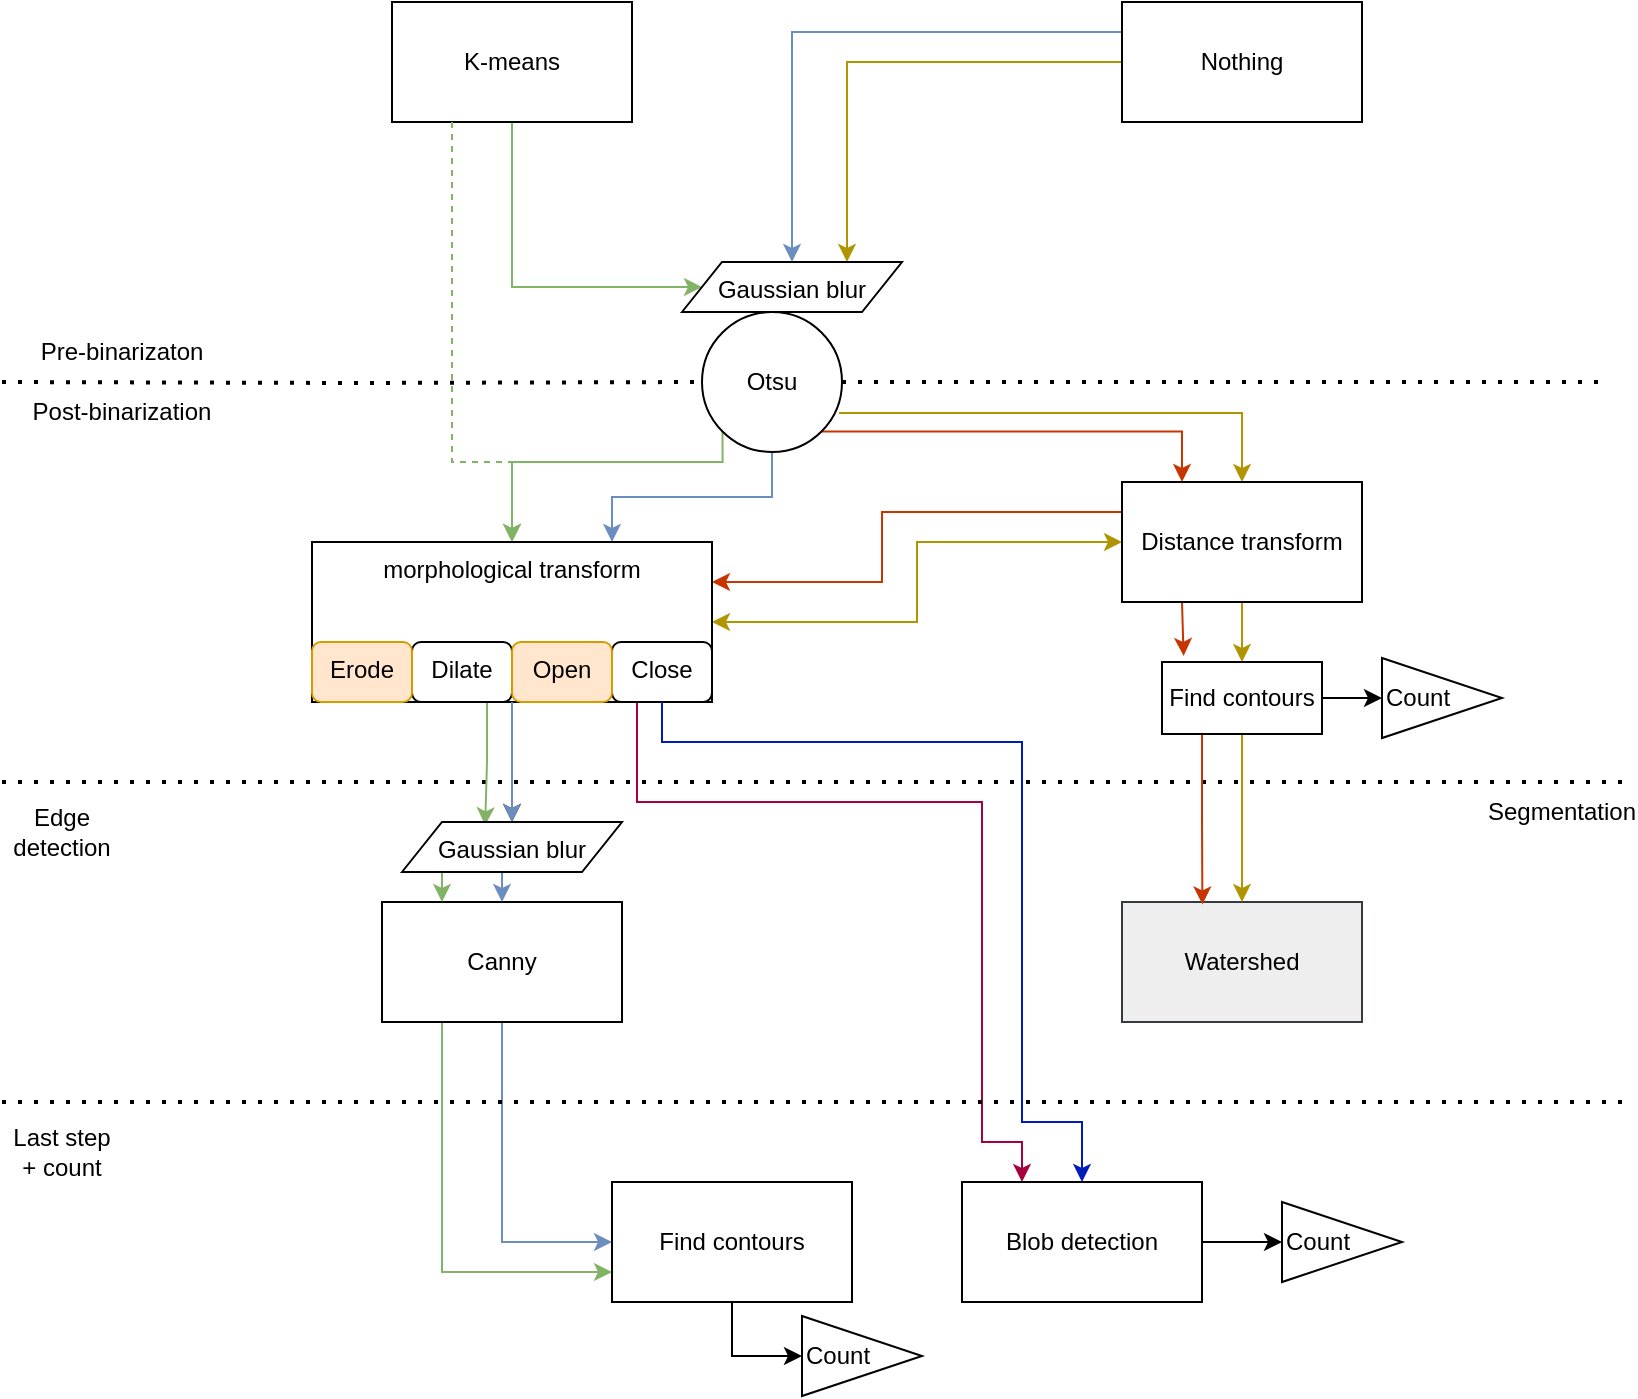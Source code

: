 <mxfile version="15.8.7" type="device" pages="2"><diagram id="8X170qukrGJRK4k908GX" name="processing tree"><mxGraphModel dx="1038" dy="649" grid="1" gridSize="10" guides="1" tooltips="1" connect="1" arrows="1" fold="1" page="1" pageScale="1" pageWidth="1169" pageHeight="827" math="0" shadow="0"><root><mxCell id="0"/><mxCell id="1" parent="0"/><mxCell id="MQOUrno5wqUDx6bO3a00-1" style="edgeStyle=orthogonalEdgeStyle;rounded=0;orthogonalLoop=1;jettySize=auto;html=1;exitX=0.5;exitY=1;exitDx=0;exitDy=0;entryX=0;entryY=0.5;entryDx=0;entryDy=0;fillColor=#d5e8d4;strokeColor=#82b366;" parent="1" source="4r4fMnOn3wbrcXdrVWcp-1" target="4r4fMnOn3wbrcXdrVWcp-25" edge="1"><mxGeometry relative="1" as="geometry"><Array as="points"><mxPoint x="335" y="273"/></Array></mxGeometry></mxCell><mxCell id="4r4fMnOn3wbrcXdrVWcp-1" value="K-means" style="rounded=0;whiteSpace=wrap;html=1;" parent="1" vertex="1"><mxGeometry x="275" y="130" width="120" height="60" as="geometry"/></mxCell><mxCell id="4r4fMnOn3wbrcXdrVWcp-2" value="" style="endArrow=none;dashed=1;html=1;dashPattern=1 3;strokeWidth=2;rounded=0;edgeStyle=orthogonalEdgeStyle;startArrow=none;exitX=1;exitY=0.5;exitDx=0;exitDy=0;" parent="1" source="4r4fMnOn3wbrcXdrVWcp-7" edge="1"><mxGeometry width="50" height="50" relative="1" as="geometry"><mxPoint x="80" y="320" as="sourcePoint"/><mxPoint x="880" y="320" as="targetPoint"/></mxGeometry></mxCell><mxCell id="4r4fMnOn3wbrcXdrVWcp-3" value="Pre-binarizaton" style="text;html=1;strokeColor=none;fillColor=none;align=center;verticalAlign=middle;whiteSpace=wrap;rounded=0;" parent="1" vertex="1"><mxGeometry x="80" y="290" width="120" height="30" as="geometry"/></mxCell><mxCell id="4r4fMnOn3wbrcXdrVWcp-4" value="Post-binarization" style="text;html=1;strokeColor=none;fillColor=none;align=center;verticalAlign=middle;whiteSpace=wrap;rounded=0;" parent="1" vertex="1"><mxGeometry x="80" y="320" width="120" height="30" as="geometry"/></mxCell><mxCell id="4r4fMnOn3wbrcXdrVWcp-32" style="edgeStyle=orthogonalEdgeStyle;rounded=0;orthogonalLoop=1;jettySize=auto;html=1;exitX=0;exitY=0.5;exitDx=0;exitDy=0;entryX=0.75;entryY=0;entryDx=0;entryDy=0;fillColor=#e3c800;strokeColor=#B09500;" parent="1" source="4r4fMnOn3wbrcXdrVWcp-8" target="4r4fMnOn3wbrcXdrVWcp-25" edge="1"><mxGeometry relative="1" as="geometry"/></mxCell><mxCell id="4r4fMnOn3wbrcXdrVWcp-35" style="edgeStyle=orthogonalEdgeStyle;rounded=0;orthogonalLoop=1;jettySize=auto;html=1;exitX=0;exitY=0.25;exitDx=0;exitDy=0;entryX=0.5;entryY=0;entryDx=0;entryDy=0;fillColor=#dae8fc;strokeColor=#6c8ebf;" parent="1" source="4r4fMnOn3wbrcXdrVWcp-8" target="4r4fMnOn3wbrcXdrVWcp-25" edge="1"><mxGeometry relative="1" as="geometry"/></mxCell><mxCell id="4r4fMnOn3wbrcXdrVWcp-8" value="Nothing" style="rounded=0;whiteSpace=wrap;html=1;" parent="1" vertex="1"><mxGeometry x="640" y="130" width="120" height="60" as="geometry"/></mxCell><mxCell id="4r4fMnOn3wbrcXdrVWcp-33" style="edgeStyle=orthogonalEdgeStyle;rounded=0;orthogonalLoop=1;jettySize=auto;html=1;exitX=0.979;exitY=0.722;exitDx=0;exitDy=0;entryX=0.5;entryY=0;entryDx=0;entryDy=0;fillColor=#e3c800;strokeColor=#B09500;exitPerimeter=0;" parent="1" source="4r4fMnOn3wbrcXdrVWcp-7" target="4r4fMnOn3wbrcXdrVWcp-13" edge="1"><mxGeometry relative="1" as="geometry"/></mxCell><mxCell id="4r4fMnOn3wbrcXdrVWcp-37" style="edgeStyle=orthogonalEdgeStyle;rounded=0;orthogonalLoop=1;jettySize=auto;html=1;exitX=0.5;exitY=1;exitDx=0;exitDy=0;entryX=0.75;entryY=0;entryDx=0;entryDy=0;fillColor=#dae8fc;strokeColor=#6c8ebf;" parent="1" source="4r4fMnOn3wbrcXdrVWcp-7" target="4r4fMnOn3wbrcXdrVWcp-14" edge="1"><mxGeometry relative="1" as="geometry"/></mxCell><mxCell id="MQOUrno5wqUDx6bO3a00-2" style="edgeStyle=orthogonalEdgeStyle;rounded=0;orthogonalLoop=1;jettySize=auto;html=1;exitX=0.25;exitY=1;exitDx=0;exitDy=0;entryX=0.5;entryY=0;entryDx=0;entryDy=0;fillColor=#d5e8d4;strokeColor=#82b366;dashed=1;" parent="1" source="4r4fMnOn3wbrcXdrVWcp-1" target="4r4fMnOn3wbrcXdrVWcp-14" edge="1"><mxGeometry relative="1" as="geometry"><Array as="points"><mxPoint x="305" y="360"/><mxPoint x="335" y="360"/></Array></mxGeometry></mxCell><mxCell id="MQOUrno5wqUDx6bO3a00-3" style="edgeStyle=orthogonalEdgeStyle;rounded=0;orthogonalLoop=1;jettySize=auto;html=1;exitX=0;exitY=1;exitDx=0;exitDy=0;entryX=0.5;entryY=0;entryDx=0;entryDy=0;fillColor=#d5e8d4;strokeColor=#82b366;" parent="1" source="4r4fMnOn3wbrcXdrVWcp-7" target="4r4fMnOn3wbrcXdrVWcp-14" edge="1"><mxGeometry relative="1" as="geometry"><Array as="points"><mxPoint x="440" y="360"/><mxPoint x="335" y="360"/></Array></mxGeometry></mxCell><mxCell id="MQOUrno5wqUDx6bO3a00-28" style="edgeStyle=orthogonalEdgeStyle;rounded=0;orthogonalLoop=1;jettySize=auto;html=1;exitX=1;exitY=1;exitDx=0;exitDy=0;entryX=0.25;entryY=0;entryDx=0;entryDy=0;startArrow=none;startFill=0;fillColor=#fa6800;strokeColor=#C73500;" parent="1" source="4r4fMnOn3wbrcXdrVWcp-7" target="4r4fMnOn3wbrcXdrVWcp-13" edge="1"><mxGeometry relative="1" as="geometry"/></mxCell><mxCell id="4r4fMnOn3wbrcXdrVWcp-7" value="Otsu" style="ellipse;whiteSpace=wrap;html=1;aspect=fixed;" parent="1" vertex="1"><mxGeometry x="430" y="285" width="70" height="70" as="geometry"/></mxCell><mxCell id="4r4fMnOn3wbrcXdrVWcp-11" value="" style="endArrow=none;dashed=1;html=1;dashPattern=1 3;strokeWidth=2;rounded=0;edgeStyle=orthogonalEdgeStyle;" parent="1" target="4r4fMnOn3wbrcXdrVWcp-7" edge="1"><mxGeometry width="50" height="50" relative="1" as="geometry"><mxPoint x="80" y="320" as="sourcePoint"/><mxPoint x="880" y="320" as="targetPoint"/></mxGeometry></mxCell><mxCell id="MQOUrno5wqUDx6bO3a00-4" style="edgeStyle=orthogonalEdgeStyle;rounded=0;orthogonalLoop=1;jettySize=auto;html=1;exitX=0.5;exitY=1;exitDx=0;exitDy=0;entryX=0;entryY=0.5;entryDx=0;entryDy=0;fillColor=#dae8fc;strokeColor=#6c8ebf;" parent="1" source="4r4fMnOn3wbrcXdrVWcp-12" target="4r4fMnOn3wbrcXdrVWcp-38" edge="1"><mxGeometry relative="1" as="geometry"/></mxCell><mxCell id="MQOUrno5wqUDx6bO3a00-19" style="edgeStyle=orthogonalEdgeStyle;rounded=0;orthogonalLoop=1;jettySize=auto;html=1;exitX=0.25;exitY=1;exitDx=0;exitDy=0;entryX=0;entryY=0.75;entryDx=0;entryDy=0;startArrow=none;startFill=0;fillColor=#d5e8d4;strokeColor=#82b366;" parent="1" source="4r4fMnOn3wbrcXdrVWcp-12" target="4r4fMnOn3wbrcXdrVWcp-38" edge="1"><mxGeometry relative="1" as="geometry"/></mxCell><mxCell id="4r4fMnOn3wbrcXdrVWcp-12" value="Canny" style="rounded=0;whiteSpace=wrap;html=1;" parent="1" vertex="1"><mxGeometry x="270" y="580" width="120" height="60" as="geometry"/></mxCell><mxCell id="4r4fMnOn3wbrcXdrVWcp-31" style="edgeStyle=orthogonalEdgeStyle;rounded=0;orthogonalLoop=1;jettySize=auto;html=1;exitX=0;exitY=0.5;exitDx=0;exitDy=0;entryX=1;entryY=0.5;entryDx=0;entryDy=0;fillColor=#e3c800;strokeColor=#B09500;startArrow=classic;startFill=1;" parent="1" source="4r4fMnOn3wbrcXdrVWcp-13" target="4r4fMnOn3wbrcXdrVWcp-14" edge="1"><mxGeometry relative="1" as="geometry"/></mxCell><mxCell id="MQOUrno5wqUDx6bO3a00-14" style="edgeStyle=orthogonalEdgeStyle;rounded=0;orthogonalLoop=1;jettySize=auto;html=1;exitX=0.5;exitY=1;exitDx=0;exitDy=0;entryX=0.5;entryY=0;entryDx=0;entryDy=0;fillColor=#e3c800;strokeColor=#B09500;" parent="1" source="4r4fMnOn3wbrcXdrVWcp-13" target="MQOUrno5wqUDx6bO3a00-6" edge="1"><mxGeometry relative="1" as="geometry"/></mxCell><mxCell id="MQOUrno5wqUDx6bO3a00-32" style="edgeStyle=orthogonalEdgeStyle;rounded=0;orthogonalLoop=1;jettySize=auto;html=1;exitX=0;exitY=0.25;exitDx=0;exitDy=0;entryX=1;entryY=0.25;entryDx=0;entryDy=0;startArrow=none;startFill=0;fillColor=#fa6800;strokeColor=#C73500;" parent="1" source="4r4fMnOn3wbrcXdrVWcp-13" target="4r4fMnOn3wbrcXdrVWcp-14" edge="1"><mxGeometry relative="1" as="geometry"><Array as="points"><mxPoint x="520" y="385"/><mxPoint x="520" y="420"/></Array></mxGeometry></mxCell><mxCell id="MQOUrno5wqUDx6bO3a00-33" style="edgeStyle=orthogonalEdgeStyle;rounded=0;orthogonalLoop=1;jettySize=auto;html=1;exitX=0.25;exitY=1;exitDx=0;exitDy=0;entryX=0.135;entryY=-0.085;entryDx=0;entryDy=0;entryPerimeter=0;startArrow=none;startFill=0;fillColor=#fa6800;strokeColor=#C73500;" parent="1" source="4r4fMnOn3wbrcXdrVWcp-13" target="MQOUrno5wqUDx6bO3a00-6" edge="1"><mxGeometry relative="1" as="geometry"/></mxCell><mxCell id="4r4fMnOn3wbrcXdrVWcp-13" value="Distance transform" style="rounded=0;whiteSpace=wrap;html=1;" parent="1" vertex="1"><mxGeometry x="640" y="370" width="120" height="60" as="geometry"/></mxCell><mxCell id="MQOUrno5wqUDx6bO3a00-26" value="" style="edgeStyle=orthogonalEdgeStyle;rounded=0;orthogonalLoop=1;jettySize=auto;html=1;startArrow=none;startFill=0;" parent="1" source="4r4fMnOn3wbrcXdrVWcp-14" target="4r4fMnOn3wbrcXdrVWcp-26" edge="1"><mxGeometry relative="1" as="geometry"/></mxCell><mxCell id="4r4fMnOn3wbrcXdrVWcp-14" value="morphological transform" style="rounded=0;whiteSpace=wrap;html=1;verticalAlign=top;" parent="1" vertex="1"><mxGeometry x="235" y="400" width="200" height="80" as="geometry"/></mxCell><mxCell id="4r4fMnOn3wbrcXdrVWcp-15" value="" style="endArrow=none;dashed=1;html=1;dashPattern=1 3;strokeWidth=2;rounded=0;edgeStyle=orthogonalEdgeStyle;" parent="1" edge="1"><mxGeometry width="50" height="50" relative="1" as="geometry"><mxPoint x="80" y="520" as="sourcePoint"/><mxPoint x="890" y="520" as="targetPoint"/></mxGeometry></mxCell><mxCell id="4r4fMnOn3wbrcXdrVWcp-28" style="edgeStyle=orthogonalEdgeStyle;rounded=0;orthogonalLoop=1;jettySize=auto;html=1;exitX=1;exitY=1;exitDx=0;exitDy=0;entryX=0.5;entryY=0;entryDx=0;entryDy=0;fillColor=#dae8fc;strokeColor=#6c8ebf;" parent="1" source="4r4fMnOn3wbrcXdrVWcp-19" target="4r4fMnOn3wbrcXdrVWcp-26" edge="1"><mxGeometry relative="1" as="geometry"/></mxCell><mxCell id="MQOUrno5wqUDx6bO3a00-16" style="edgeStyle=orthogonalEdgeStyle;rounded=0;orthogonalLoop=1;jettySize=auto;html=1;exitX=0.75;exitY=1;exitDx=0;exitDy=0;entryX=0.378;entryY=0.066;entryDx=0;entryDy=0;entryPerimeter=0;startArrow=none;startFill=0;fillColor=#d5e8d4;strokeColor=#82b366;" parent="1" source="4r4fMnOn3wbrcXdrVWcp-19" target="4r4fMnOn3wbrcXdrVWcp-26" edge="1"><mxGeometry relative="1" as="geometry"/></mxCell><mxCell id="4r4fMnOn3wbrcXdrVWcp-19" value="Dilate" style="rounded=1;whiteSpace=wrap;html=1;verticalAlign=top;" parent="1" vertex="1"><mxGeometry x="285" y="450" width="50" height="30" as="geometry"/></mxCell><mxCell id="MQOUrno5wqUDx6bO3a00-27" style="edgeStyle=orthogonalEdgeStyle;rounded=0;orthogonalLoop=1;jettySize=auto;html=1;exitX=0.25;exitY=1;exitDx=0;exitDy=0;entryX=0.25;entryY=0;entryDx=0;entryDy=0;startArrow=none;startFill=0;fillColor=#d80073;strokeColor=#A50040;" parent="1" source="4r4fMnOn3wbrcXdrVWcp-22" target="4r4fMnOn3wbrcXdrVWcp-24" edge="1"><mxGeometry relative="1" as="geometry"><Array as="points"><mxPoint x="397" y="530"/><mxPoint x="570" y="530"/><mxPoint x="570" y="700"/><mxPoint x="590" y="700"/></Array></mxGeometry></mxCell><mxCell id="4r4fMnOn3wbrcXdrVWcp-22" value="Close" style="rounded=1;whiteSpace=wrap;html=1;verticalAlign=top;" parent="1" vertex="1"><mxGeometry x="385" y="450" width="50" height="30" as="geometry"/></mxCell><mxCell id="4r4fMnOn3wbrcXdrVWcp-23" value="Watershed&lt;span style=&quot;color: rgba(0 , 0 , 0 , 0) ; font-family: monospace ; font-size: 0px&quot;&gt;%3CmxGraphModel%3E%3Croot%3E%3CmxCell%20id%3D%220%22%2F%3E%3CmxCell%20id%3D%221%22%20parent%3D%220%22%2F%3E%3CmxCell%20id%3D%222%22%20value%3D%22Canny%22%20style%3D%22rounded%3D0%3BwhiteSpace%3Dwrap%3Bhtml%3D1%3B%22%20vertex%3D%221%22%20parent%3D%221%22%3E%3CmxGeometry%20x%3D%22280%22%20y%3D%22560%22%20width%3D%22120%22%20height%3D%2260%22%20as%3D%22geometry%22%2F%3E%3C%2FmxCell%3E%3C%2Froot%3E%3C%2FmxGraphModel%3E&lt;/span&gt;" style="rounded=0;whiteSpace=wrap;html=1;fillColor=#eeeeee;strokeColor=#36393d;" parent="1" vertex="1"><mxGeometry x="640" y="580" width="120" height="60" as="geometry"/></mxCell><mxCell id="MQOUrno5wqUDx6bO3a00-11" style="edgeStyle=orthogonalEdgeStyle;rounded=0;orthogonalLoop=1;jettySize=auto;html=1;exitX=1;exitY=0.5;exitDx=0;exitDy=0;entryX=0;entryY=0.5;entryDx=0;entryDy=0;" parent="1" source="4r4fMnOn3wbrcXdrVWcp-24" target="MQOUrno5wqUDx6bO3a00-10" edge="1"><mxGeometry relative="1" as="geometry"/></mxCell><mxCell id="4r4fMnOn3wbrcXdrVWcp-24" value="Blob detection" style="rounded=0;whiteSpace=wrap;html=1;" parent="1" vertex="1"><mxGeometry x="560" y="720" width="120" height="60" as="geometry"/></mxCell><mxCell id="4r4fMnOn3wbrcXdrVWcp-25" value="Gaussian blur" style="shape=parallelogram;perimeter=parallelogramPerimeter;whiteSpace=wrap;html=1;fixedSize=1;verticalAlign=top;" parent="1" vertex="1"><mxGeometry x="420" y="260" width="110" height="25" as="geometry"/></mxCell><mxCell id="4r4fMnOn3wbrcXdrVWcp-27" style="edgeStyle=orthogonalEdgeStyle;rounded=0;orthogonalLoop=1;jettySize=auto;html=1;exitX=0.5;exitY=1;exitDx=0;exitDy=0;entryX=0.5;entryY=0;entryDx=0;entryDy=0;fillColor=#dae8fc;strokeColor=#6c8ebf;" parent="1" source="4r4fMnOn3wbrcXdrVWcp-26" target="4r4fMnOn3wbrcXdrVWcp-12" edge="1"><mxGeometry relative="1" as="geometry"/></mxCell><mxCell id="MQOUrno5wqUDx6bO3a00-18" style="edgeStyle=orthogonalEdgeStyle;rounded=0;orthogonalLoop=1;jettySize=auto;html=1;exitX=0.25;exitY=1;exitDx=0;exitDy=0;entryX=0.25;entryY=0;entryDx=0;entryDy=0;startArrow=none;startFill=0;fillColor=#d5e8d4;strokeColor=#82b366;" parent="1" source="4r4fMnOn3wbrcXdrVWcp-26" target="4r4fMnOn3wbrcXdrVWcp-12" edge="1"><mxGeometry relative="1" as="geometry"/></mxCell><mxCell id="4r4fMnOn3wbrcXdrVWcp-26" value="Gaussian blur" style="shape=parallelogram;perimeter=parallelogramPerimeter;whiteSpace=wrap;html=1;fixedSize=1;verticalAlign=top;" parent="1" vertex="1"><mxGeometry x="280" y="540" width="110" height="25" as="geometry"/></mxCell><mxCell id="MQOUrno5wqUDx6bO3a00-13" style="edgeStyle=orthogonalEdgeStyle;rounded=0;orthogonalLoop=1;jettySize=auto;html=1;exitX=0.5;exitY=1;exitDx=0;exitDy=0;entryX=0;entryY=0.5;entryDx=0;entryDy=0;" parent="1" source="4r4fMnOn3wbrcXdrVWcp-38" target="MQOUrno5wqUDx6bO3a00-12" edge="1"><mxGeometry relative="1" as="geometry"/></mxCell><mxCell id="4r4fMnOn3wbrcXdrVWcp-38" value="Find contours" style="rounded=0;whiteSpace=wrap;html=1;verticalAlign=middle;" parent="1" vertex="1"><mxGeometry x="385" y="720" width="120" height="60" as="geometry"/></mxCell><mxCell id="4r4fMnOn3wbrcXdrVWcp-45" value="" style="endArrow=none;dashed=1;html=1;dashPattern=1 3;strokeWidth=2;rounded=0;edgeStyle=orthogonalEdgeStyle;" parent="1" edge="1"><mxGeometry width="50" height="50" relative="1" as="geometry"><mxPoint x="80" y="680" as="sourcePoint"/><mxPoint x="890" y="680" as="targetPoint"/></mxGeometry></mxCell><mxCell id="4r4fMnOn3wbrcXdrVWcp-46" value="Edge detection" style="text;html=1;strokeColor=none;fillColor=none;align=center;verticalAlign=middle;whiteSpace=wrap;rounded=0;" parent="1" vertex="1"><mxGeometry x="80" y="530" width="60" height="30" as="geometry"/></mxCell><mxCell id="4r4fMnOn3wbrcXdrVWcp-48" value="Segmentation" style="text;html=1;strokeColor=none;fillColor=none;align=center;verticalAlign=middle;whiteSpace=wrap;rounded=0;" parent="1" vertex="1"><mxGeometry x="830" y="520" width="60" height="30" as="geometry"/></mxCell><mxCell id="4r4fMnOn3wbrcXdrVWcp-49" value="Last step + count" style="text;html=1;strokeColor=none;fillColor=none;align=center;verticalAlign=middle;whiteSpace=wrap;rounded=0;" parent="1" vertex="1"><mxGeometry x="80" y="690" width="60" height="30" as="geometry"/></mxCell><mxCell id="4r4fMnOn3wbrcXdrVWcp-18" value="Erode" style="rounded=1;whiteSpace=wrap;html=1;verticalAlign=top;fillColor=#ffe6cc;strokeColor=#d79b00;" parent="1" vertex="1"><mxGeometry x="235" y="450" width="50" height="30" as="geometry"/></mxCell><mxCell id="MQOUrno5wqUDx6bO3a00-20" style="edgeStyle=orthogonalEdgeStyle;rounded=0;orthogonalLoop=1;jettySize=auto;html=1;exitX=0.5;exitY=1;exitDx=0;exitDy=0;entryX=0.5;entryY=0;entryDx=0;entryDy=0;startArrow=none;startFill=0;fillColor=#0050ef;strokeColor=#001DBC;" parent="1" source="4r4fMnOn3wbrcXdrVWcp-22" target="4r4fMnOn3wbrcXdrVWcp-24" edge="1"><mxGeometry relative="1" as="geometry"><Array as="points"><mxPoint x="410" y="500"/><mxPoint x="590" y="500"/><mxPoint x="590" y="690"/><mxPoint x="620" y="690"/></Array></mxGeometry></mxCell><mxCell id="4r4fMnOn3wbrcXdrVWcp-20" value="Open" style="rounded=1;whiteSpace=wrap;html=1;verticalAlign=top;fillColor=#ffe6cc;strokeColor=#d79b00;" parent="1" vertex="1"><mxGeometry x="335" y="450" width="50" height="30" as="geometry"/></mxCell><mxCell id="MQOUrno5wqUDx6bO3a00-7" style="edgeStyle=orthogonalEdgeStyle;rounded=0;orthogonalLoop=1;jettySize=auto;html=1;exitX=0.5;exitY=1;exitDx=0;exitDy=0;entryX=0.5;entryY=0;entryDx=0;entryDy=0;fillColor=#e3c800;strokeColor=#B09500;" parent="1" source="MQOUrno5wqUDx6bO3a00-6" target="4r4fMnOn3wbrcXdrVWcp-23" edge="1"><mxGeometry relative="1" as="geometry"/></mxCell><mxCell id="MQOUrno5wqUDx6bO3a00-9" style="edgeStyle=orthogonalEdgeStyle;rounded=0;orthogonalLoop=1;jettySize=auto;html=1;exitX=1;exitY=0.5;exitDx=0;exitDy=0;entryX=0;entryY=0.5;entryDx=0;entryDy=0;" parent="1" source="MQOUrno5wqUDx6bO3a00-6" target="MQOUrno5wqUDx6bO3a00-8" edge="1"><mxGeometry relative="1" as="geometry"/></mxCell><mxCell id="MQOUrno5wqUDx6bO3a00-34" style="edgeStyle=orthogonalEdgeStyle;rounded=0;orthogonalLoop=1;jettySize=auto;html=1;exitX=0.25;exitY=1;exitDx=0;exitDy=0;entryX=0.335;entryY=0.02;entryDx=0;entryDy=0;entryPerimeter=0;startArrow=none;startFill=0;fillColor=#fa6800;strokeColor=#C73500;" parent="1" source="MQOUrno5wqUDx6bO3a00-6" target="4r4fMnOn3wbrcXdrVWcp-23" edge="1"><mxGeometry relative="1" as="geometry"/></mxCell><mxCell id="MQOUrno5wqUDx6bO3a00-6" value="Find contours" style="rounded=0;whiteSpace=wrap;html=1;verticalAlign=middle;" parent="1" vertex="1"><mxGeometry x="660" y="460" width="80" height="36" as="geometry"/></mxCell><mxCell id="MQOUrno5wqUDx6bO3a00-8" value="Count" style="triangle;whiteSpace=wrap;html=1;align=left;" parent="1" vertex="1"><mxGeometry x="770" y="458" width="60" height="40" as="geometry"/></mxCell><mxCell id="MQOUrno5wqUDx6bO3a00-10" value="Count" style="triangle;whiteSpace=wrap;html=1;verticalAlign=middle;align=left;" parent="1" vertex="1"><mxGeometry x="720" y="730" width="60" height="40" as="geometry"/></mxCell><mxCell id="MQOUrno5wqUDx6bO3a00-12" value="Count" style="triangle;whiteSpace=wrap;html=1;align=left;" parent="1" vertex="1"><mxGeometry x="480" y="787" width="60" height="40" as="geometry"/></mxCell></root></mxGraphModel></diagram><diagram id="CgLoJO6eNpz4TStk6-qS" name="experiment tree"><mxGraphModel dx="1038" dy="649" grid="1" gridSize="10" guides="1" tooltips="1" connect="1" arrows="1" fold="1" page="1" pageScale="1" pageWidth="1169" pageHeight="827" math="0" shadow="0"><root><mxCell id="LV-ciA1ls2N-N5TY0d9k-0"/><mxCell id="LV-ciA1ls2N-N5TY0d9k-1" parent="LV-ciA1ls2N-N5TY0d9k-0"/><mxCell id="LV-ciA1ls2N-N5TY0d9k-2" style="edgeStyle=orthogonalEdgeStyle;rounded=0;orthogonalLoop=1;jettySize=auto;html=1;exitX=0.5;exitY=1;exitDx=0;exitDy=0;startArrow=none;startFill=0;entryX=0.5;entryY=0;entryDx=0;entryDy=0;" edge="1" parent="LV-ciA1ls2N-N5TY0d9k-1" source="LV-ciA1ls2N-N5TY0d9k-3" target="LV-ciA1ls2N-N5TY0d9k-9"><mxGeometry relative="1" as="geometry"><mxPoint x="1090" y="160" as="targetPoint"/><Array as="points"><mxPoint x="1115" y="160"/><mxPoint x="1065" y="160"/></Array></mxGeometry></mxCell><mxCell id="LV-ciA1ls2N-N5TY0d9k-3" value="watershed only" style="text;html=1;strokeColor=#B09500;fillColor=#e3c800;align=center;verticalAlign=middle;whiteSpace=wrap;rounded=0;fontColor=#000000;" vertex="1" parent="LV-ciA1ls2N-N5TY0d9k-1"><mxGeometry x="1070" y="40" width="90" height="30" as="geometry"/></mxCell><mxCell id="LV-ciA1ls2N-N5TY0d9k-4" style="edgeStyle=orthogonalEdgeStyle;rounded=0;orthogonalLoop=1;jettySize=auto;html=1;exitX=0.5;exitY=1;exitDx=0;exitDy=0;entryX=0.5;entryY=0;entryDx=0;entryDy=0;startArrow=none;startFill=0;" edge="1" parent="LV-ciA1ls2N-N5TY0d9k-1" source="LV-ciA1ls2N-N5TY0d9k-5" target="LV-ciA1ls2N-N5TY0d9k-12"><mxGeometry relative="1" as="geometry"/></mxCell><mxCell id="LV-ciA1ls2N-N5TY0d9k-5" value="Trivial / base" style="text;html=1;strokeColor=#6c8ebf;fillColor=#dae8fc;align=center;verticalAlign=middle;whiteSpace=wrap;rounded=0;" vertex="1" parent="LV-ciA1ls2N-N5TY0d9k-1"><mxGeometry x="840" y="40" width="90" height="30" as="geometry"/></mxCell><mxCell id="LV-ciA1ls2N-N5TY0d9k-6" style="edgeStyle=orthogonalEdgeStyle;rounded=0;orthogonalLoop=1;jettySize=auto;html=1;exitX=0.5;exitY=1;exitDx=0;exitDy=0;entryX=0.5;entryY=0;entryDx=0;entryDy=0;startArrow=none;startFill=0;" edge="1" parent="LV-ciA1ls2N-N5TY0d9k-1" source="LV-ciA1ls2N-N5TY0d9k-8" target="LV-ciA1ls2N-N5TY0d9k-10"><mxGeometry relative="1" as="geometry"><Array as="points"><mxPoint x="995" y="160"/><mxPoint x="945" y="160"/></Array></mxGeometry></mxCell><mxCell id="LV-ciA1ls2N-N5TY0d9k-7" style="edgeStyle=orthogonalEdgeStyle;rounded=0;orthogonalLoop=1;jettySize=auto;html=1;exitX=0.75;exitY=1;exitDx=0;exitDy=0;entryX=0.5;entryY=0;entryDx=0;entryDy=0;startArrow=none;startFill=0;" edge="1" parent="LV-ciA1ls2N-N5TY0d9k-1" source="LV-ciA1ls2N-N5TY0d9k-8" target="LV-ciA1ls2N-N5TY0d9k-9"><mxGeometry relative="1" as="geometry"><Array as="points"><mxPoint x="1017" y="160"/><mxPoint x="1065" y="160"/></Array></mxGeometry></mxCell><mxCell id="LV-ciA1ls2N-N5TY0d9k-8" value="K-means" style="rounded=0;whiteSpace=wrap;html=1;verticalAlign=middle;fillColor=#d5e8d4;strokeColor=#82b366;" vertex="1" parent="LV-ciA1ls2N-N5TY0d9k-1"><mxGeometry x="950" y="40" width="90" height="30" as="geometry"/></mxCell><mxCell id="LV-ciA1ls2N-N5TY0d9k-9" value="K-means + watershed" style="rounded=0;whiteSpace=wrap;html=1;verticalAlign=middle;fillColor=#fa6800;strokeColor=#C73500;fontColor=#000000;" vertex="1" parent="LV-ciA1ls2N-N5TY0d9k-1"><mxGeometry x="1020" y="190" width="90" height="30" as="geometry"/></mxCell><mxCell id="LV-ciA1ls2N-N5TY0d9k-10" value="K-means + blob" style="rounded=0;whiteSpace=wrap;html=1;verticalAlign=middle;fillColor=#0050ef;strokeColor=#001DBC;fontColor=#ffffff;" vertex="1" parent="LV-ciA1ls2N-N5TY0d9k-1"><mxGeometry x="900" y="190" width="90" height="30" as="geometry"/></mxCell><mxCell id="LV-ciA1ls2N-N5TY0d9k-11" style="edgeStyle=orthogonalEdgeStyle;rounded=0;orthogonalLoop=1;jettySize=auto;html=1;exitX=0.5;exitY=1;exitDx=0;exitDy=0;entryX=0.5;entryY=0;entryDx=0;entryDy=0;startArrow=none;startFill=0;" edge="1" parent="LV-ciA1ls2N-N5TY0d9k-1" source="LV-ciA1ls2N-N5TY0d9k-12" target="LV-ciA1ls2N-N5TY0d9k-10"><mxGeometry relative="1" as="geometry"><Array as="points"><mxPoint x="885" y="160"/><mxPoint x="945" y="160"/></Array></mxGeometry></mxCell><mxCell id="LV-ciA1ls2N-N5TY0d9k-12" value="Blob_try" style="rounded=0;whiteSpace=wrap;html=1;verticalAlign=middle;fillColor=#d80073;strokeColor=#A50040;fontColor=#ffffff;" vertex="1" parent="LV-ciA1ls2N-N5TY0d9k-1"><mxGeometry x="840" y="100" width="90" height="30" as="geometry"/></mxCell></root></mxGraphModel></diagram></mxfile>